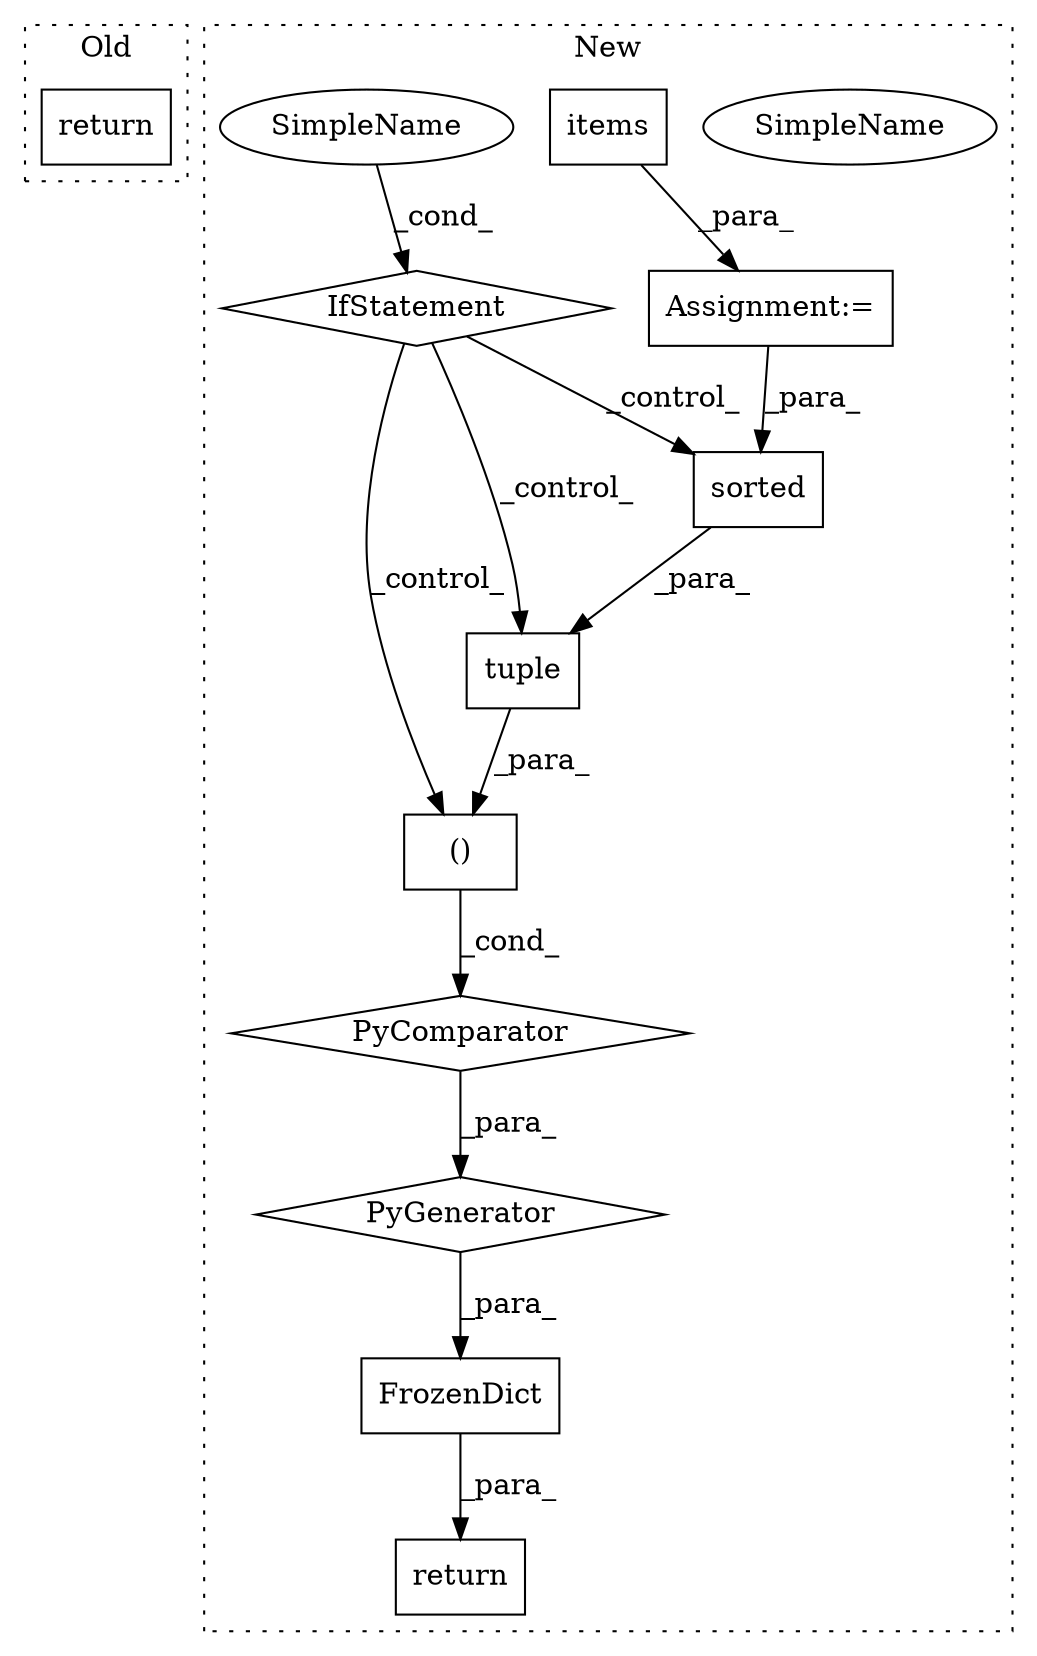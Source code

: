 digraph G {
subgraph cluster0 {
1 [label="return" a="41" s="7690" l="7" shape="box"];
label = "Old";
style="dotted";
}
subgraph cluster1 {
2 [label="FrozenDict" a="32" s="9673,9876" l="25,-8" shape="box"];
3 [label="return" a="41" s="9587" l="7" shape="box"];
4 [label="Assignment:=" a="7" s="9805" l="60" shape="box"];
5 [label="()" a="106" s="9698" l="30" shape="box"];
6 [label="PyGenerator" a="107" s="9698" l="178" shape="diamond"];
7 [label="PyComparator" a="113" s="9805" l="60" shape="diamond"];
8 [label="SimpleName" a="42" s="9860" l="5" shape="ellipse"];
9 [label="IfStatement" a="25" s="9805" l="60" shape="diamond"];
10 [label="items" a="32" s="9848" l="7" shape="box"];
11 [label="tuple" a="32" s="9712,9727" l="6,1" shape="box"];
12 [label="sorted" a="32" s="9718,9726" l="7,1" shape="box"];
13 [label="SimpleName" a="42" s="9860" l="5" shape="ellipse"];
label = "New";
style="dotted";
}
2 -> 3 [label="_para_"];
4 -> 12 [label="_para_"];
5 -> 7 [label="_cond_"];
6 -> 2 [label="_para_"];
7 -> 6 [label="_para_"];
9 -> 5 [label="_control_"];
9 -> 12 [label="_control_"];
9 -> 11 [label="_control_"];
10 -> 4 [label="_para_"];
11 -> 5 [label="_para_"];
12 -> 11 [label="_para_"];
13 -> 9 [label="_cond_"];
}